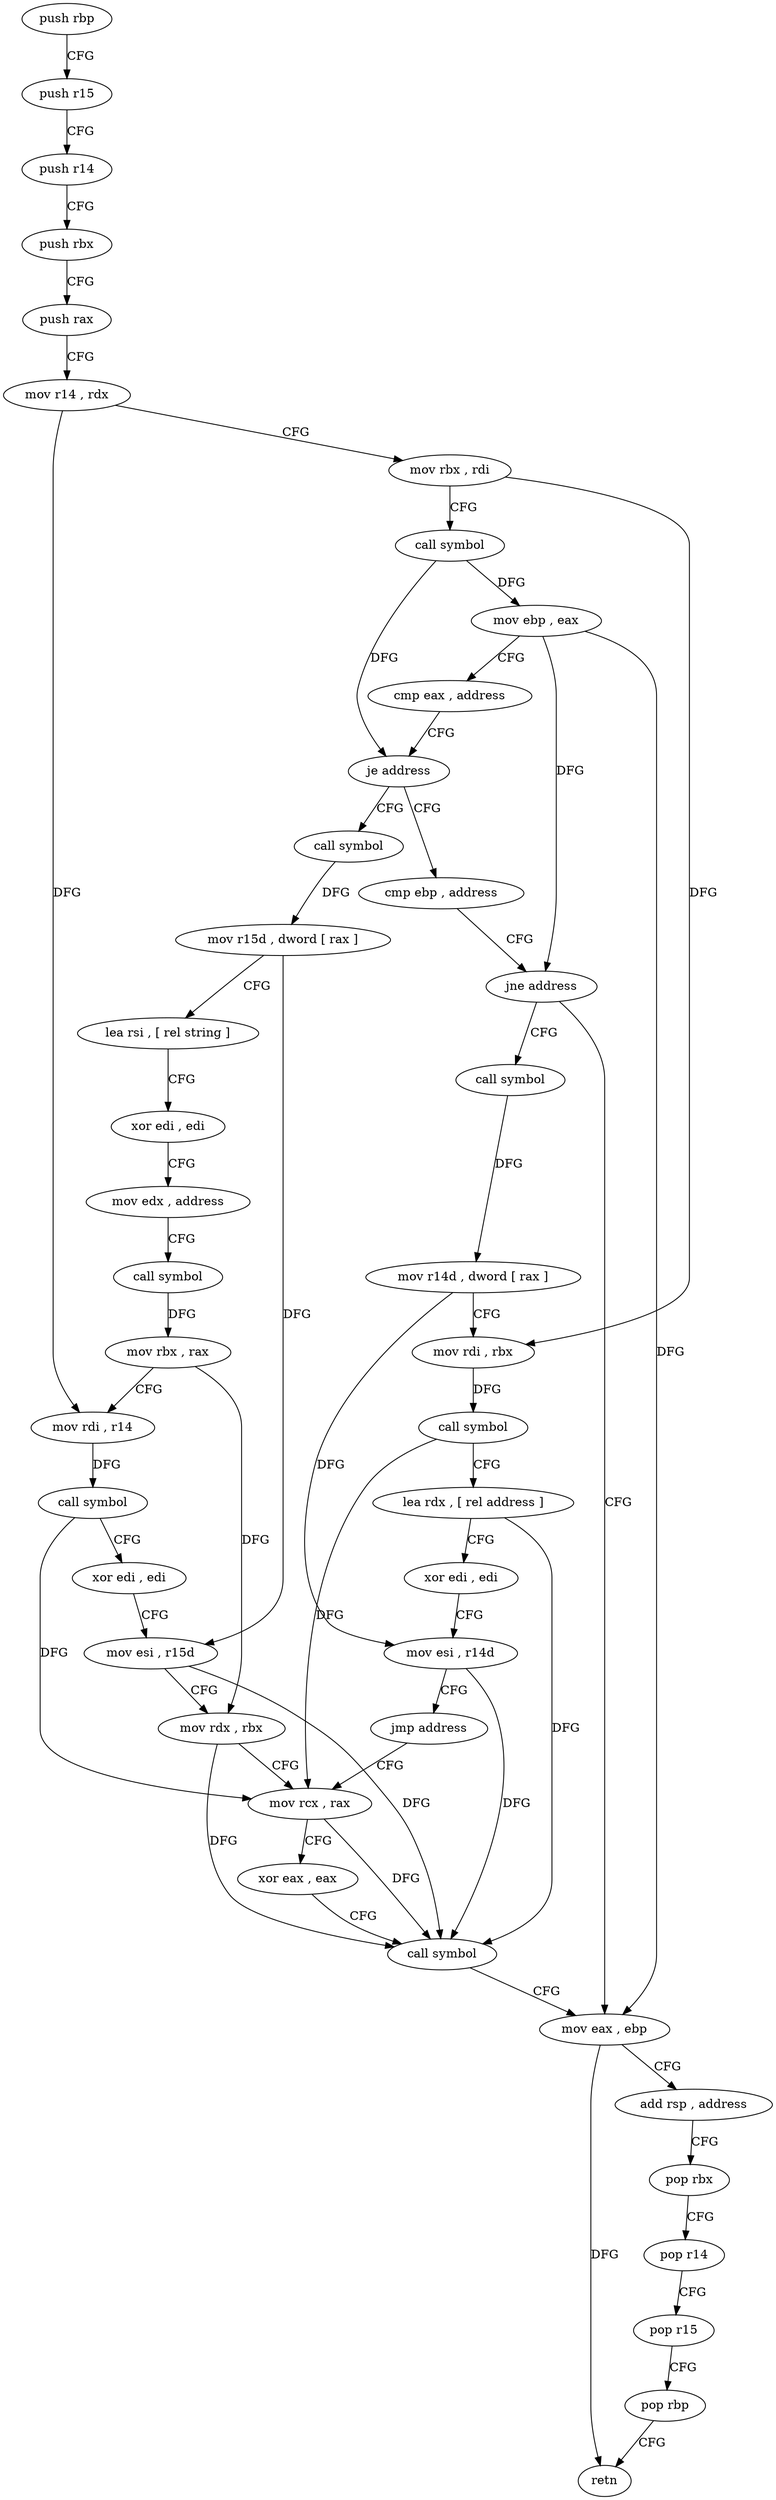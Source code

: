 digraph "func" {
"147984" [label = "push rbp" ]
"147985" [label = "push r15" ]
"147987" [label = "push r14" ]
"147989" [label = "push rbx" ]
"147990" [label = "push rax" ]
"147991" [label = "mov r14 , rdx" ]
"147994" [label = "mov rbx , rdi" ]
"147997" [label = "call symbol" ]
"148002" [label = "mov ebp , eax" ]
"148004" [label = "cmp eax , address" ]
"148007" [label = "je address" ]
"148044" [label = "call symbol" ]
"148009" [label = "cmp ebp , address" ]
"148049" [label = "mov r15d , dword [ rax ]" ]
"148052" [label = "lea rsi , [ rel string ]" ]
"148059" [label = "xor edi , edi" ]
"148061" [label = "mov edx , address" ]
"148066" [label = "call symbol" ]
"148071" [label = "mov rbx , rax" ]
"148074" [label = "mov rdi , r14" ]
"148077" [label = "call symbol" ]
"148082" [label = "xor edi , edi" ]
"148084" [label = "mov esi , r15d" ]
"148087" [label = "mov rdx , rbx" ]
"148090" [label = "mov rcx , rax" ]
"148012" [label = "jne address" ]
"148100" [label = "mov eax , ebp" ]
"148014" [label = "call symbol" ]
"148102" [label = "add rsp , address" ]
"148106" [label = "pop rbx" ]
"148107" [label = "pop r14" ]
"148109" [label = "pop r15" ]
"148111" [label = "pop rbp" ]
"148112" [label = "retn" ]
"148019" [label = "mov r14d , dword [ rax ]" ]
"148022" [label = "mov rdi , rbx" ]
"148025" [label = "call symbol" ]
"148030" [label = "lea rdx , [ rel address ]" ]
"148037" [label = "xor edi , edi" ]
"148039" [label = "mov esi , r14d" ]
"148042" [label = "jmp address" ]
"148093" [label = "xor eax , eax" ]
"148095" [label = "call symbol" ]
"147984" -> "147985" [ label = "CFG" ]
"147985" -> "147987" [ label = "CFG" ]
"147987" -> "147989" [ label = "CFG" ]
"147989" -> "147990" [ label = "CFG" ]
"147990" -> "147991" [ label = "CFG" ]
"147991" -> "147994" [ label = "CFG" ]
"147991" -> "148074" [ label = "DFG" ]
"147994" -> "147997" [ label = "CFG" ]
"147994" -> "148022" [ label = "DFG" ]
"147997" -> "148002" [ label = "DFG" ]
"147997" -> "148007" [ label = "DFG" ]
"148002" -> "148004" [ label = "CFG" ]
"148002" -> "148012" [ label = "DFG" ]
"148002" -> "148100" [ label = "DFG" ]
"148004" -> "148007" [ label = "CFG" ]
"148007" -> "148044" [ label = "CFG" ]
"148007" -> "148009" [ label = "CFG" ]
"148044" -> "148049" [ label = "DFG" ]
"148009" -> "148012" [ label = "CFG" ]
"148049" -> "148052" [ label = "CFG" ]
"148049" -> "148084" [ label = "DFG" ]
"148052" -> "148059" [ label = "CFG" ]
"148059" -> "148061" [ label = "CFG" ]
"148061" -> "148066" [ label = "CFG" ]
"148066" -> "148071" [ label = "DFG" ]
"148071" -> "148074" [ label = "CFG" ]
"148071" -> "148087" [ label = "DFG" ]
"148074" -> "148077" [ label = "DFG" ]
"148077" -> "148082" [ label = "CFG" ]
"148077" -> "148090" [ label = "DFG" ]
"148082" -> "148084" [ label = "CFG" ]
"148084" -> "148087" [ label = "CFG" ]
"148084" -> "148095" [ label = "DFG" ]
"148087" -> "148090" [ label = "CFG" ]
"148087" -> "148095" [ label = "DFG" ]
"148090" -> "148093" [ label = "CFG" ]
"148090" -> "148095" [ label = "DFG" ]
"148012" -> "148100" [ label = "CFG" ]
"148012" -> "148014" [ label = "CFG" ]
"148100" -> "148102" [ label = "CFG" ]
"148100" -> "148112" [ label = "DFG" ]
"148014" -> "148019" [ label = "DFG" ]
"148102" -> "148106" [ label = "CFG" ]
"148106" -> "148107" [ label = "CFG" ]
"148107" -> "148109" [ label = "CFG" ]
"148109" -> "148111" [ label = "CFG" ]
"148111" -> "148112" [ label = "CFG" ]
"148019" -> "148022" [ label = "CFG" ]
"148019" -> "148039" [ label = "DFG" ]
"148022" -> "148025" [ label = "DFG" ]
"148025" -> "148030" [ label = "CFG" ]
"148025" -> "148090" [ label = "DFG" ]
"148030" -> "148037" [ label = "CFG" ]
"148030" -> "148095" [ label = "DFG" ]
"148037" -> "148039" [ label = "CFG" ]
"148039" -> "148042" [ label = "CFG" ]
"148039" -> "148095" [ label = "DFG" ]
"148042" -> "148090" [ label = "CFG" ]
"148093" -> "148095" [ label = "CFG" ]
"148095" -> "148100" [ label = "CFG" ]
}

